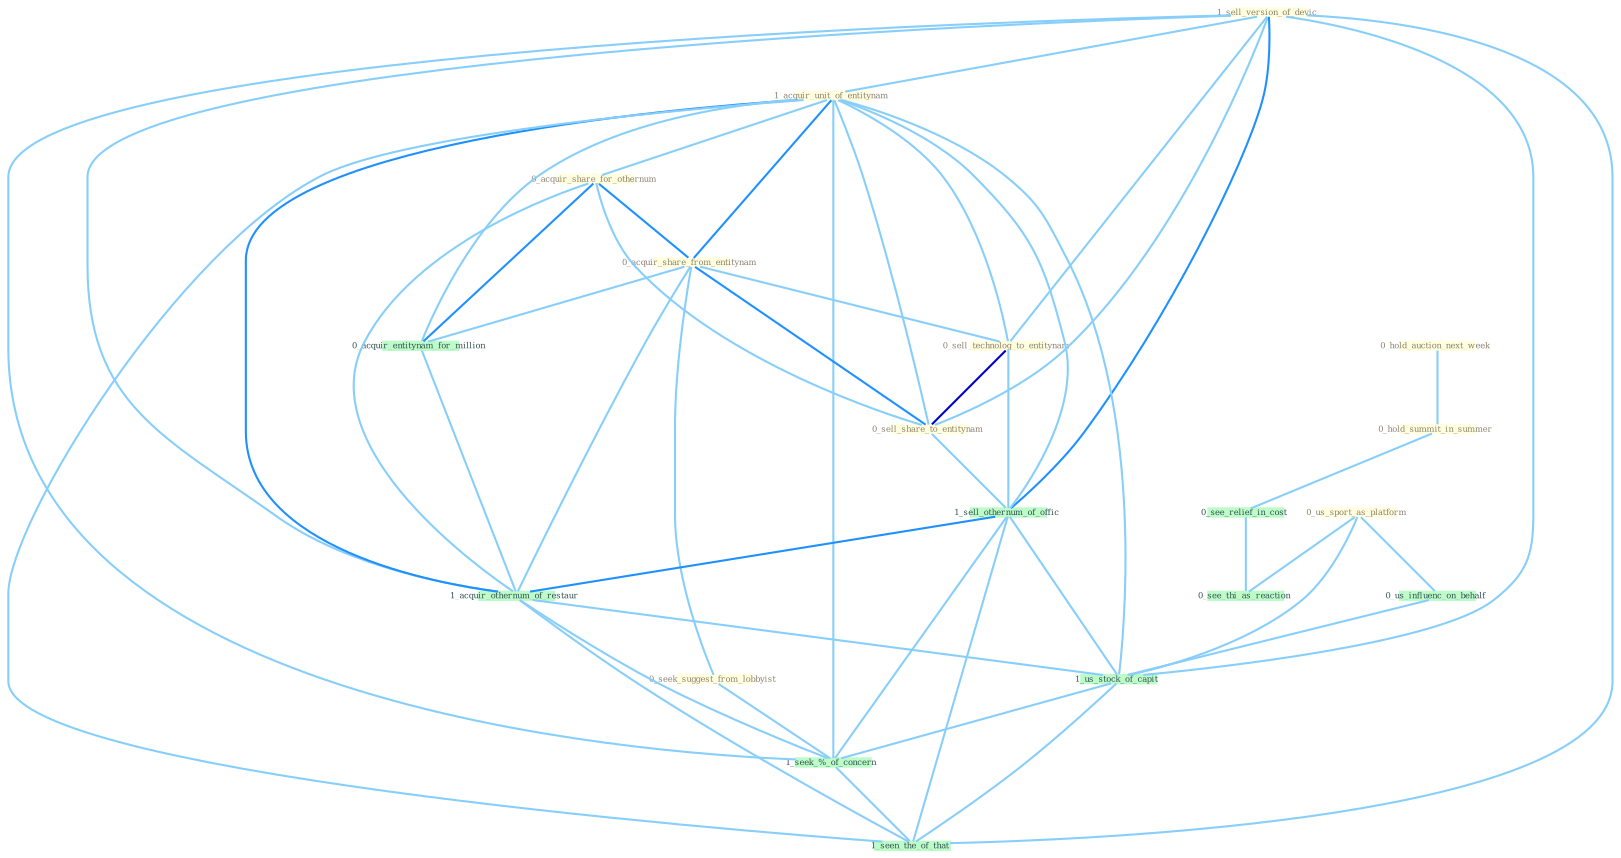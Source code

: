 Graph G{ 
    node
    [shape=polygon,style=filled,width=.5,height=.06,color="#BDFCC9",fixedsize=true,fontsize=4,
    fontcolor="#2f4f4f"];
    {node
    [color="#ffffe0", fontcolor="#8b7d6b"] "0_hold_auction_next_week " "1_sell_version_of_devic " "0_hold_summit_in_summer " "1_acquir_unit_of_entitynam " "0_acquir_share_for_othernum " "0_acquir_share_from_entitynam " "0_sell_technolog_to_entitynam " "0_us_sport_as_platform " "0_seek_suggest_from_lobbyist " "0_sell_share_to_entitynam "}
{node [color="#fff0f5", fontcolor="#b22222"]}
edge [color="#B0E2FF"];

	"0_hold_auction_next_week " -- "0_hold_summit_in_summer " [w="1", color="#87cefa" ];
	"1_sell_version_of_devic " -- "1_acquir_unit_of_entitynam " [w="1", color="#87cefa" ];
	"1_sell_version_of_devic " -- "0_sell_technolog_to_entitynam " [w="1", color="#87cefa" ];
	"1_sell_version_of_devic " -- "0_sell_share_to_entitynam " [w="1", color="#87cefa" ];
	"1_sell_version_of_devic " -- "1_sell_othernum_of_offic " [w="2", color="#1e90ff" , len=0.8];
	"1_sell_version_of_devic " -- "1_acquir_othernum_of_restaur " [w="1", color="#87cefa" ];
	"1_sell_version_of_devic " -- "1_us_stock_of_capit " [w="1", color="#87cefa" ];
	"1_sell_version_of_devic " -- "1_seek_%_of_concern " [w="1", color="#87cefa" ];
	"1_sell_version_of_devic " -- "1_seen_the_of_that " [w="1", color="#87cefa" ];
	"0_hold_summit_in_summer " -- "0_see_relief_in_cost " [w="1", color="#87cefa" ];
	"1_acquir_unit_of_entitynam " -- "0_acquir_share_for_othernum " [w="1", color="#87cefa" ];
	"1_acquir_unit_of_entitynam " -- "0_acquir_share_from_entitynam " [w="2", color="#1e90ff" , len=0.8];
	"1_acquir_unit_of_entitynam " -- "0_sell_technolog_to_entitynam " [w="1", color="#87cefa" ];
	"1_acquir_unit_of_entitynam " -- "0_sell_share_to_entitynam " [w="1", color="#87cefa" ];
	"1_acquir_unit_of_entitynam " -- "0_acquir_entitynam_for_million " [w="1", color="#87cefa" ];
	"1_acquir_unit_of_entitynam " -- "1_sell_othernum_of_offic " [w="1", color="#87cefa" ];
	"1_acquir_unit_of_entitynam " -- "1_acquir_othernum_of_restaur " [w="2", color="#1e90ff" , len=0.8];
	"1_acquir_unit_of_entitynam " -- "1_us_stock_of_capit " [w="1", color="#87cefa" ];
	"1_acquir_unit_of_entitynam " -- "1_seek_%_of_concern " [w="1", color="#87cefa" ];
	"1_acquir_unit_of_entitynam " -- "1_seen_the_of_that " [w="1", color="#87cefa" ];
	"0_acquir_share_for_othernum " -- "0_acquir_share_from_entitynam " [w="2", color="#1e90ff" , len=0.8];
	"0_acquir_share_for_othernum " -- "0_sell_share_to_entitynam " [w="1", color="#87cefa" ];
	"0_acquir_share_for_othernum " -- "0_acquir_entitynam_for_million " [w="2", color="#1e90ff" , len=0.8];
	"0_acquir_share_for_othernum " -- "1_acquir_othernum_of_restaur " [w="1", color="#87cefa" ];
	"0_acquir_share_from_entitynam " -- "0_sell_technolog_to_entitynam " [w="1", color="#87cefa" ];
	"0_acquir_share_from_entitynam " -- "0_seek_suggest_from_lobbyist " [w="1", color="#87cefa" ];
	"0_acquir_share_from_entitynam " -- "0_sell_share_to_entitynam " [w="2", color="#1e90ff" , len=0.8];
	"0_acquir_share_from_entitynam " -- "0_acquir_entitynam_for_million " [w="1", color="#87cefa" ];
	"0_acquir_share_from_entitynam " -- "1_acquir_othernum_of_restaur " [w="1", color="#87cefa" ];
	"0_sell_technolog_to_entitynam " -- "0_sell_share_to_entitynam " [w="3", color="#0000cd" , len=0.6];
	"0_sell_technolog_to_entitynam " -- "1_sell_othernum_of_offic " [w="1", color="#87cefa" ];
	"0_us_sport_as_platform " -- "0_us_influenc_on_behalf " [w="1", color="#87cefa" ];
	"0_us_sport_as_platform " -- "0_see_thi_as_reaction " [w="1", color="#87cefa" ];
	"0_us_sport_as_platform " -- "1_us_stock_of_capit " [w="1", color="#87cefa" ];
	"0_seek_suggest_from_lobbyist " -- "1_seek_%_of_concern " [w="1", color="#87cefa" ];
	"0_sell_share_to_entitynam " -- "1_sell_othernum_of_offic " [w="1", color="#87cefa" ];
	"0_acquir_entitynam_for_million " -- "1_acquir_othernum_of_restaur " [w="1", color="#87cefa" ];
	"1_sell_othernum_of_offic " -- "1_acquir_othernum_of_restaur " [w="2", color="#1e90ff" , len=0.8];
	"1_sell_othernum_of_offic " -- "1_us_stock_of_capit " [w="1", color="#87cefa" ];
	"1_sell_othernum_of_offic " -- "1_seek_%_of_concern " [w="1", color="#87cefa" ];
	"1_sell_othernum_of_offic " -- "1_seen_the_of_that " [w="1", color="#87cefa" ];
	"0_us_influenc_on_behalf " -- "1_us_stock_of_capit " [w="1", color="#87cefa" ];
	"0_see_relief_in_cost " -- "0_see_thi_as_reaction " [w="1", color="#87cefa" ];
	"1_acquir_othernum_of_restaur " -- "1_us_stock_of_capit " [w="1", color="#87cefa" ];
	"1_acquir_othernum_of_restaur " -- "1_seek_%_of_concern " [w="1", color="#87cefa" ];
	"1_acquir_othernum_of_restaur " -- "1_seen_the_of_that " [w="1", color="#87cefa" ];
	"1_us_stock_of_capit " -- "1_seek_%_of_concern " [w="1", color="#87cefa" ];
	"1_us_stock_of_capit " -- "1_seen_the_of_that " [w="1", color="#87cefa" ];
	"1_seek_%_of_concern " -- "1_seen_the_of_that " [w="1", color="#87cefa" ];
}